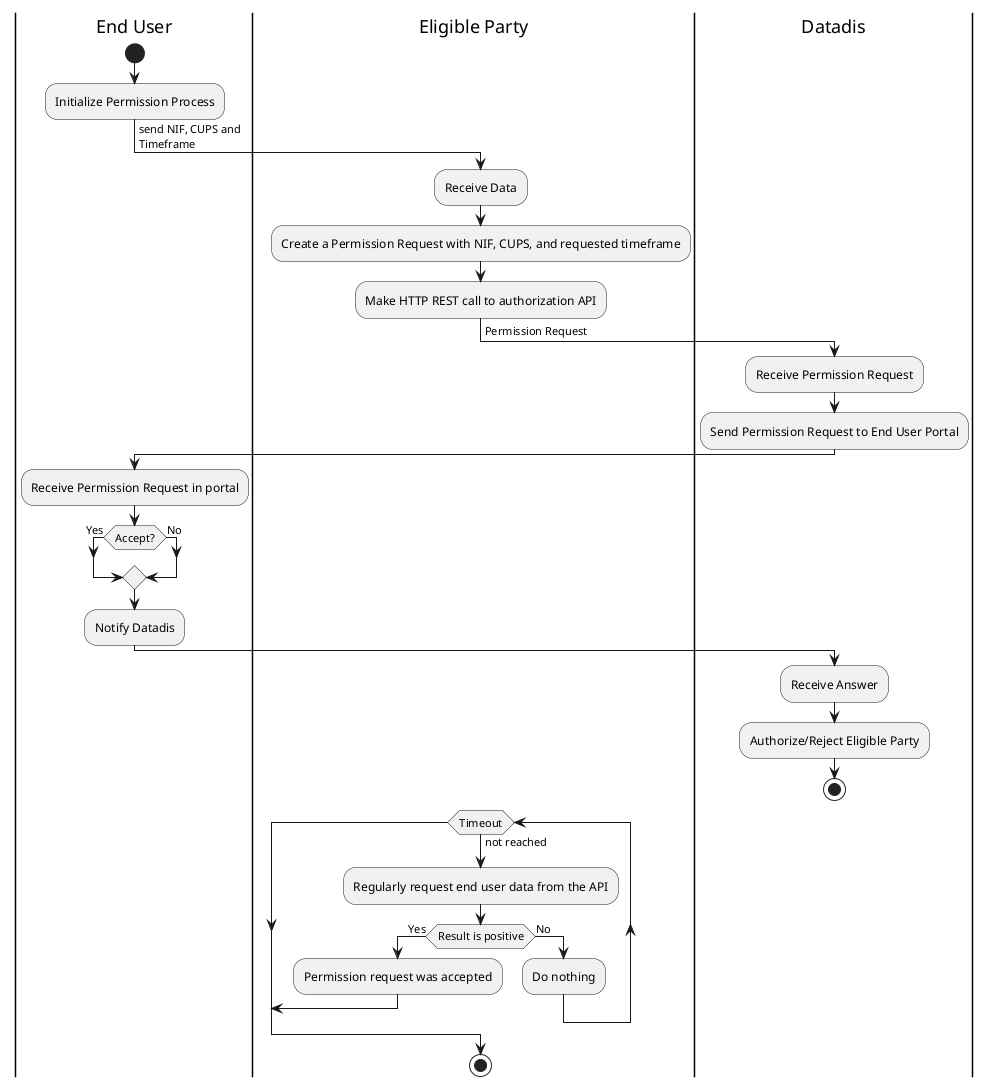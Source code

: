 @startuml
|End User|
start
:Initialize Permission Process;
-> send NIF, CUPS and\nTimeframe;
|Eligible Party|
:Receive Data;
:Create a Permission Request with NIF, CUPS, and requested timeframe;
:Make HTTP REST call to authorization API;
-> Permission Request;
|Datadis|
:Receive Permission Request;
:Send Permission Request to End User Portal;
|End User|
:Receive Permission Request in portal;
if (Accept?) then (Yes)
else (No)
endif
:Notify Datadis;
|Datadis|
:Receive Answer;
:Authorize/Reject Eligible Party;
stop
|Eligible Party|
while (Timeout) is (not reached)
  :Regularly request end user data from the API;
  if (Result is positive) then (Yes)
    :Permission request was accepted;
    break;
  else (No)
    :Do nothing;
  endif
endwhile
stop
@enduml
